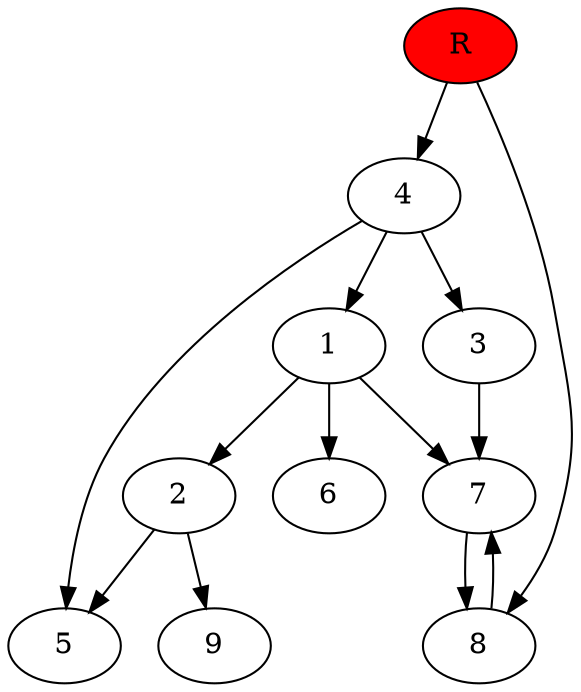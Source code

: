 digraph prb34602 {
	1
	2
	3
	4
	5
	6
	7
	8
	R [fillcolor="#ff0000" style=filled]
	1 -> 2
	1 -> 6
	1 -> 7
	2 -> 5
	2 -> 9
	3 -> 7
	4 -> 1
	4 -> 3
	4 -> 5
	7 -> 8
	8 -> 7
	R -> 4
	R -> 8
}
